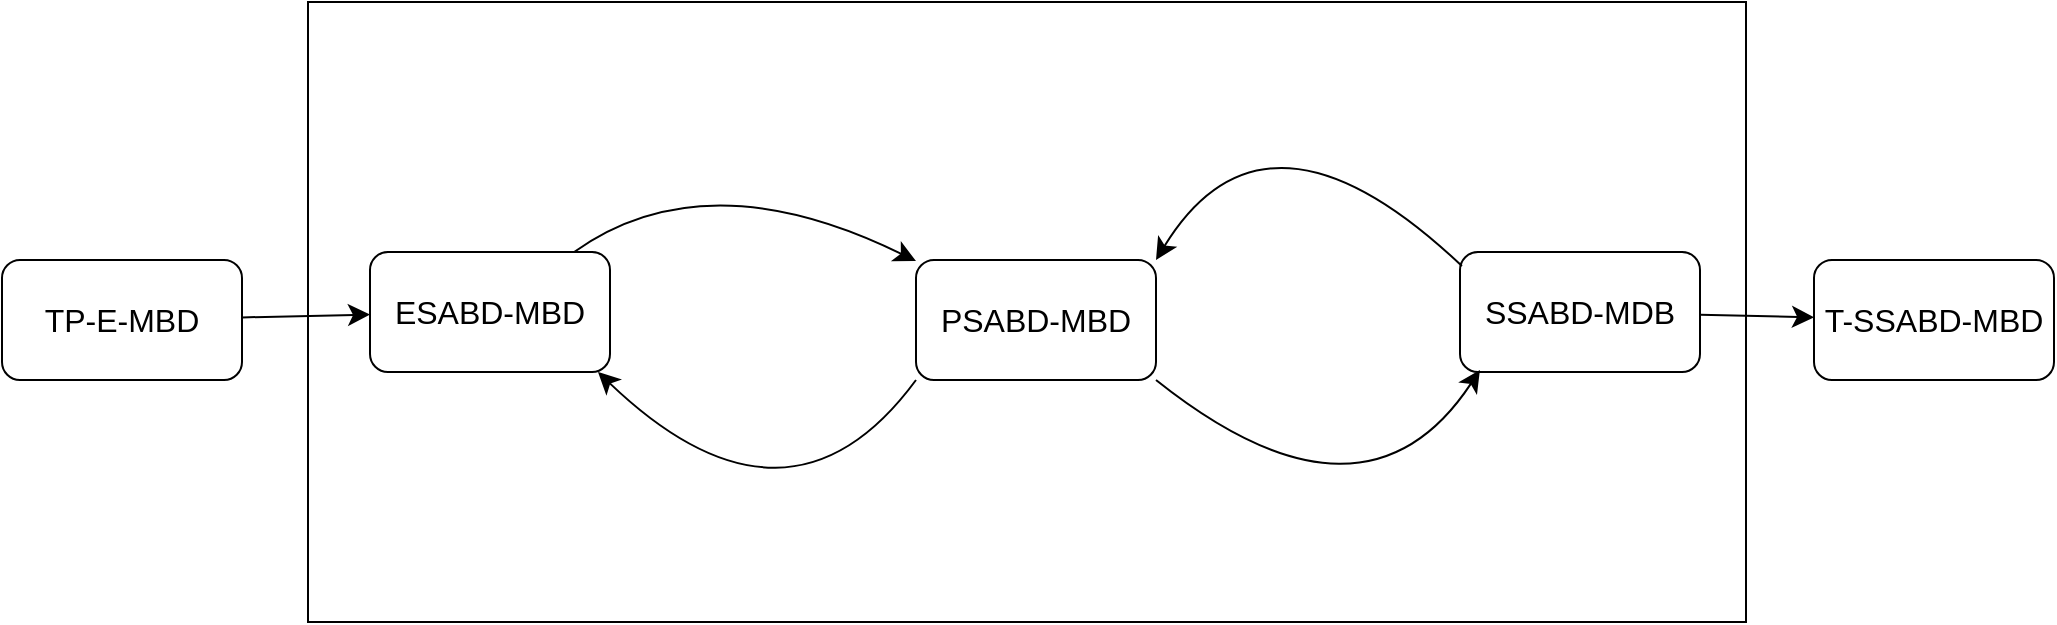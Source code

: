 <mxfile version="21.6.8" type="github">
  <diagram name="Página-1" id="CaUdvscbt86u4UcoUKp_">
    <mxGraphModel dx="1520" dy="534" grid="0" gridSize="10" guides="1" tooltips="1" connect="1" arrows="1" fold="1" page="0" pageScale="1" pageWidth="827" pageHeight="1169" math="0" shadow="0">
      <root>
        <mxCell id="0" />
        <mxCell id="1" parent="0" />
        <mxCell id="kIHbDaXfPeFlAVmt1hCP-1" value="" style="rounded=0;whiteSpace=wrap;html=1;fontSize=16;" vertex="1" parent="1">
          <mxGeometry x="-31" y="53" width="719" height="310" as="geometry" />
        </mxCell>
        <mxCell id="kIHbDaXfPeFlAVmt1hCP-2" value="ESABD-MBD" style="rounded=1;whiteSpace=wrap;html=1;fontSize=16;" vertex="1" parent="1">
          <mxGeometry y="178" width="120" height="60" as="geometry" />
        </mxCell>
        <mxCell id="kIHbDaXfPeFlAVmt1hCP-3" value="PSABD-MBD" style="rounded=1;whiteSpace=wrap;html=1;fontSize=16;" vertex="1" parent="1">
          <mxGeometry x="273" y="182" width="120" height="60" as="geometry" />
        </mxCell>
        <mxCell id="kIHbDaXfPeFlAVmt1hCP-15" style="edgeStyle=none;curved=1;rounded=0;orthogonalLoop=1;jettySize=auto;html=1;fontSize=12;startSize=8;endSize=8;" edge="1" parent="1" source="kIHbDaXfPeFlAVmt1hCP-4" target="kIHbDaXfPeFlAVmt1hCP-13">
          <mxGeometry relative="1" as="geometry" />
        </mxCell>
        <mxCell id="kIHbDaXfPeFlAVmt1hCP-4" value="SSABD-MDB" style="rounded=1;whiteSpace=wrap;html=1;fontSize=16;" vertex="1" parent="1">
          <mxGeometry x="545" y="178" width="120" height="60" as="geometry" />
        </mxCell>
        <mxCell id="kIHbDaXfPeFlAVmt1hCP-12" style="edgeStyle=none;curved=1;rounded=0;orthogonalLoop=1;jettySize=auto;html=1;fontSize=12;startSize=8;endSize=8;" edge="1" parent="1" source="kIHbDaXfPeFlAVmt1hCP-5" target="kIHbDaXfPeFlAVmt1hCP-2">
          <mxGeometry relative="1" as="geometry" />
        </mxCell>
        <mxCell id="kIHbDaXfPeFlAVmt1hCP-5" value="TP-E-MBD" style="rounded=1;whiteSpace=wrap;html=1;fontSize=16;" vertex="1" parent="1">
          <mxGeometry x="-184" y="182" width="120" height="60" as="geometry" />
        </mxCell>
        <mxCell id="kIHbDaXfPeFlAVmt1hCP-6" value="" style="endArrow=classic;html=1;rounded=0;fontSize=12;startSize=8;endSize=8;curved=1;" edge="1" parent="1" source="kIHbDaXfPeFlAVmt1hCP-2" target="kIHbDaXfPeFlAVmt1hCP-3">
          <mxGeometry width="50" height="50" relative="1" as="geometry">
            <mxPoint x="146" y="163" as="sourcePoint" />
            <mxPoint x="196" y="113" as="targetPoint" />
            <Array as="points">
              <mxPoint x="168" y="131" />
            </Array>
          </mxGeometry>
        </mxCell>
        <mxCell id="kIHbDaXfPeFlAVmt1hCP-7" value="" style="endArrow=classic;html=1;rounded=0;fontSize=12;startSize=8;endSize=8;curved=1;entryX=0.95;entryY=1;entryDx=0;entryDy=0;entryPerimeter=0;exitX=0;exitY=1;exitDx=0;exitDy=0;" edge="1" parent="1" source="kIHbDaXfPeFlAVmt1hCP-3" target="kIHbDaXfPeFlAVmt1hCP-2">
          <mxGeometry width="50" height="50" relative="1" as="geometry">
            <mxPoint x="186" y="322" as="sourcePoint" />
            <mxPoint x="236" y="272" as="targetPoint" />
            <Array as="points">
              <mxPoint x="209" y="329" />
            </Array>
          </mxGeometry>
        </mxCell>
        <mxCell id="kIHbDaXfPeFlAVmt1hCP-10" value="" style="endArrow=classic;html=1;rounded=0;fontSize=12;startSize=8;endSize=8;curved=1;exitX=1;exitY=1;exitDx=0;exitDy=0;entryX=0.083;entryY=0.983;entryDx=0;entryDy=0;entryPerimeter=0;" edge="1" parent="1" source="kIHbDaXfPeFlAVmt1hCP-3" target="kIHbDaXfPeFlAVmt1hCP-4">
          <mxGeometry width="50" height="50" relative="1" as="geometry">
            <mxPoint x="417" y="269" as="sourcePoint" />
            <mxPoint x="467" y="219" as="targetPoint" />
            <Array as="points">
              <mxPoint x="497" y="325" />
            </Array>
          </mxGeometry>
        </mxCell>
        <mxCell id="kIHbDaXfPeFlAVmt1hCP-11" value="" style="endArrow=classic;html=1;rounded=0;fontSize=12;startSize=8;endSize=8;curved=1;exitX=0.008;exitY=0.117;exitDx=0;exitDy=0;exitPerimeter=0;entryX=1;entryY=0;entryDx=0;entryDy=0;" edge="1" parent="1" source="kIHbDaXfPeFlAVmt1hCP-4" target="kIHbDaXfPeFlAVmt1hCP-3">
          <mxGeometry width="50" height="50" relative="1" as="geometry">
            <mxPoint x="563" y="126" as="sourcePoint" />
            <mxPoint x="613" y="76" as="targetPoint" />
            <Array as="points">
              <mxPoint x="448" y="92" />
            </Array>
          </mxGeometry>
        </mxCell>
        <mxCell id="kIHbDaXfPeFlAVmt1hCP-13" value="T-SSABD-MBD" style="rounded=1;whiteSpace=wrap;html=1;fontSize=16;" vertex="1" parent="1">
          <mxGeometry x="722" y="182" width="120" height="60" as="geometry" />
        </mxCell>
      </root>
    </mxGraphModel>
  </diagram>
</mxfile>
